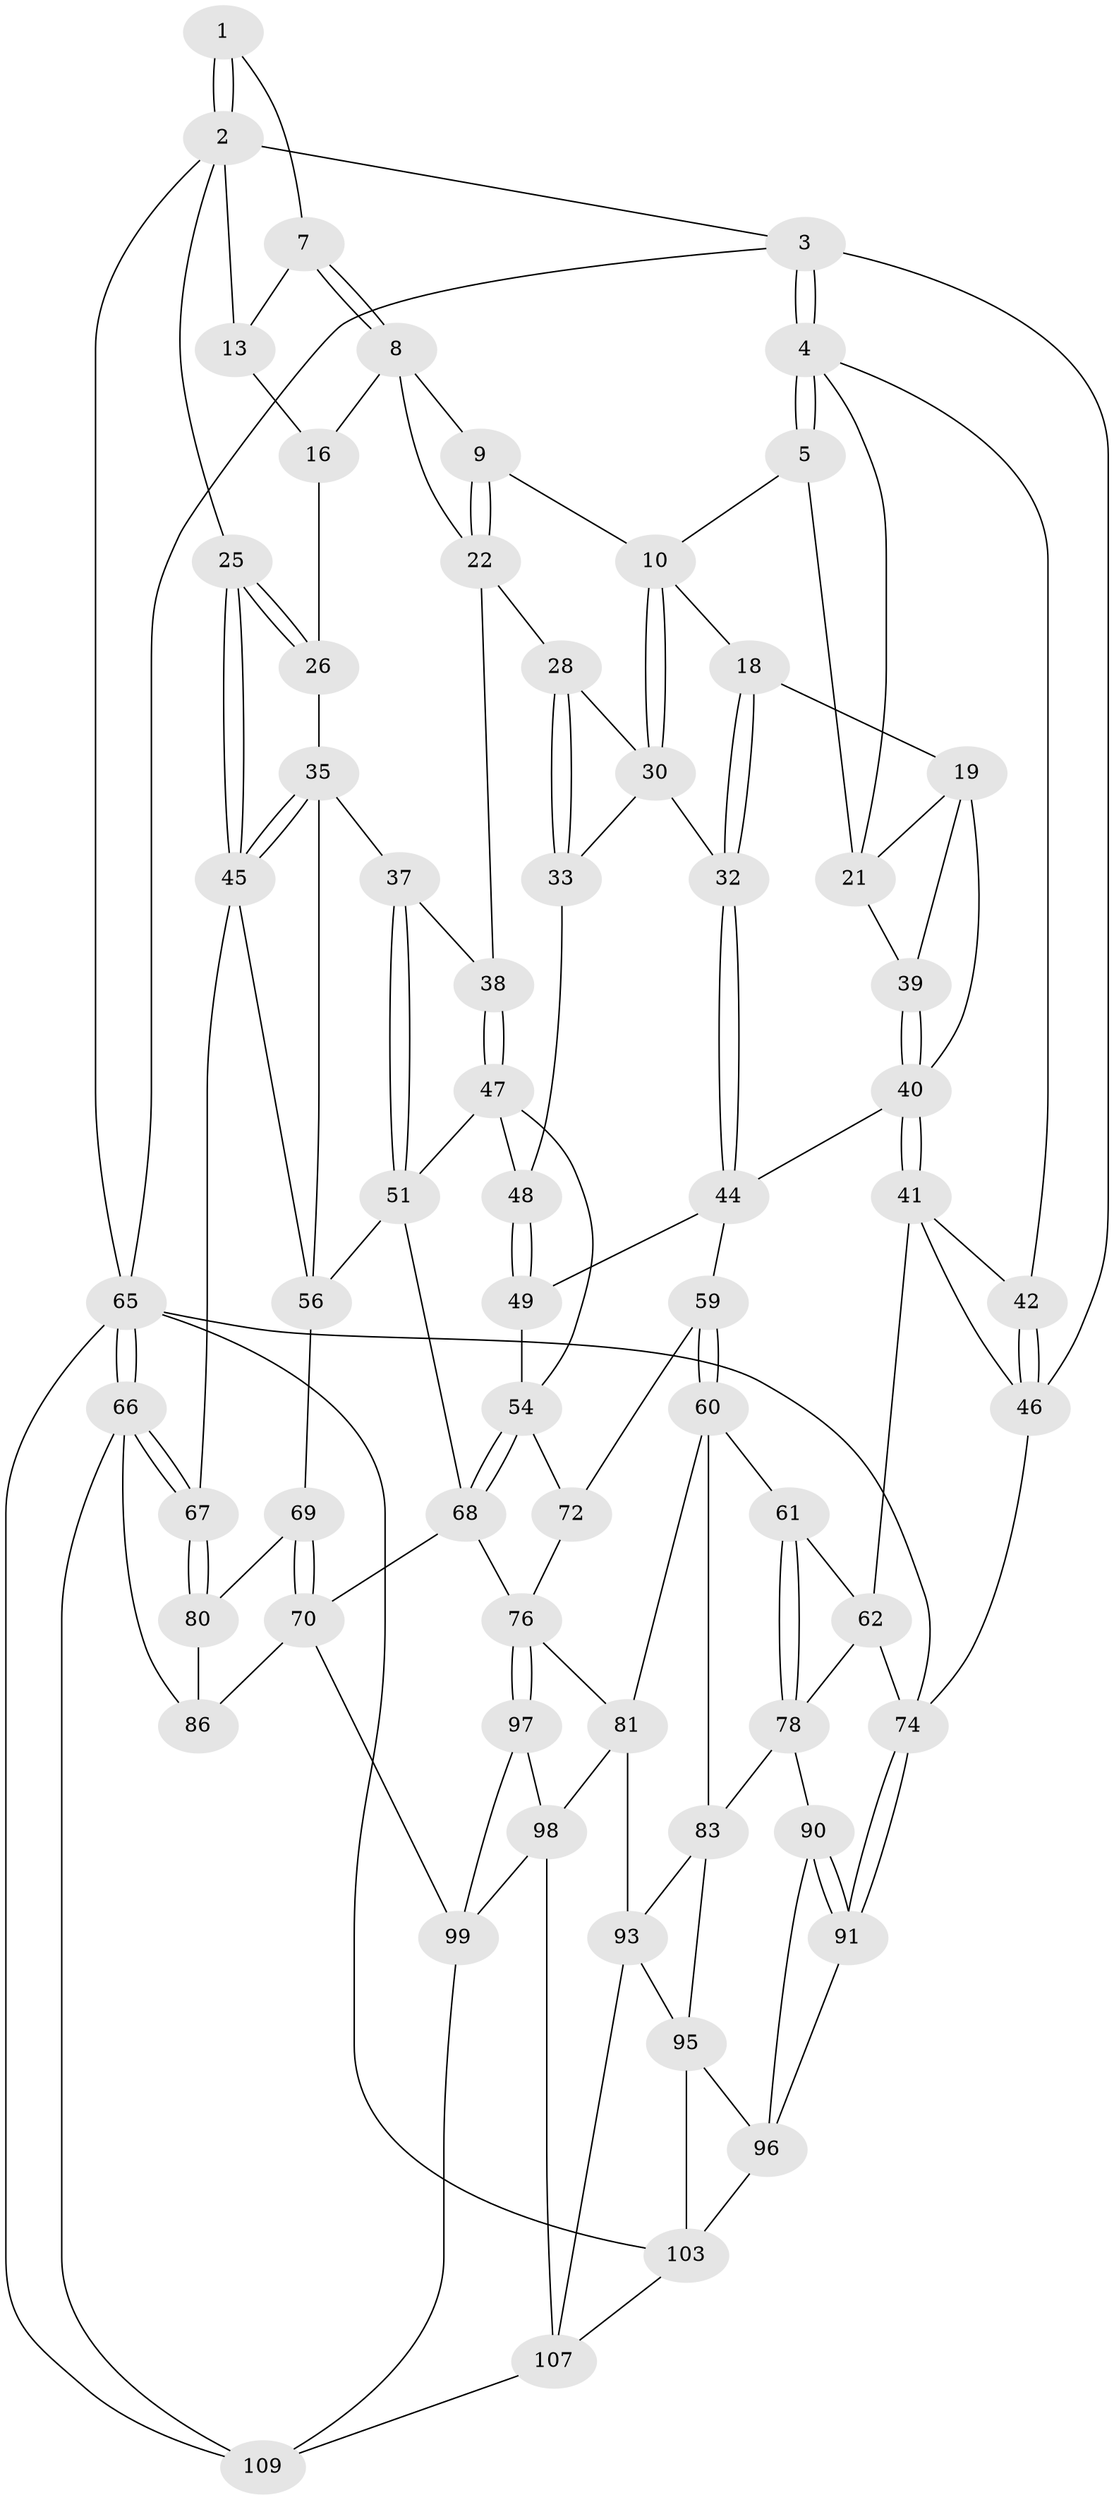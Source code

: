 // Generated by graph-tools (version 1.1) at 2025/24/03/03/25 07:24:31]
// undirected, 66 vertices, 147 edges
graph export_dot {
graph [start="1"]
  node [color=gray90,style=filled];
  1 [pos="+0.6820089538708054+0"];
  2 [pos="+1+0",super="+14"];
  3 [pos="+0+0"];
  4 [pos="+0+0",super="+24"];
  5 [pos="+0.06503562782356982+0",super="+6"];
  7 [pos="+0.7140427954022086+0",super="+12"];
  8 [pos="+0.711349365920641+0.09505634766377787",super="+17"];
  9 [pos="+0.5539878956448738+0.15024702690764935"];
  10 [pos="+0.4714501121648793+0.15274764200971547",super="+11"];
  13 [pos="+1+0.10222088700734613",super="+15"];
  16 [pos="+0.8097946886366358+0.199931748856025"];
  18 [pos="+0.3757473546253679+0.16725942827307488"];
  19 [pos="+0.3114054352484815+0.15752521719889923",super="+20"];
  21 [pos="+0.200571490356162+0.011525527959537233",super="+23"];
  22 [pos="+0.7178027203326981+0.23088580882232065",super="+27"];
  25 [pos="+1+0.18251543908159348"];
  26 [pos="+0.8243846585389508+0.2104478221448553"];
  28 [pos="+0.6408423743268878+0.2784018989289987",super="+29"];
  30 [pos="+0.49937736170018243+0.18971255765781542",super="+31"];
  32 [pos="+0.4417634751374376+0.3423694346327912"];
  33 [pos="+0.5395749057843925+0.34387541475426237",super="+34"];
  35 [pos="+0.8909777790182661+0.2963669623197305",super="+36"];
  37 [pos="+0.7132296181857621+0.325048656472388"];
  38 [pos="+0.709035810878662+0.3212826690091059"];
  39 [pos="+0.11653397789013316+0.2708014313418243"];
  40 [pos="+0.16922783507845396+0.39554426456282116",super="+43"];
  41 [pos="+0.1357539967089061+0.41905263927208297",super="+63"];
  42 [pos="+0+0.3542618960727581"];
  44 [pos="+0.36117034613231686+0.4638022616883917",super="+50"];
  45 [pos="+1+0.2525418392382187",super="+58"];
  46 [pos="+0+0.3640489635914972",super="+64"];
  47 [pos="+0.637177829416507+0.4108592149118645",super="+53"];
  48 [pos="+0.549382130402555+0.4100648167324194"];
  49 [pos="+0.5414243275518191+0.42388884861811327"];
  51 [pos="+0.7282408792967432+0.5143388326045646",super="+52"];
  54 [pos="+0.5700581907788196+0.5345393469817674",super="+55"];
  56 [pos="+0.8503951216211104+0.42965765804951206",super="+57"];
  59 [pos="+0.37271889002803404+0.5391846913576176"];
  60 [pos="+0.35976711473276124+0.5604764162772552",super="+82"];
  61 [pos="+0.18264042980138642+0.5584032228907445"];
  62 [pos="+0.12841732476872342+0.5094197439011856",super="+73"];
  65 [pos="+1+1",super="+79"];
  66 [pos="+1+0.8217570664958748",super="+89"];
  67 [pos="+1+0.49572340884079497"];
  68 [pos="+0.5980911152359498+0.6493962982021732",super="+71"];
  69 [pos="+0.8419329346636693+0.577031773755384"];
  70 [pos="+0.8272805921459789+0.5983030648114516",super="+87"];
  72 [pos="+0.38745788048150653+0.5429317230545456"];
  74 [pos="+0+0.7418863866998601",super="+75"];
  76 [pos="+0.5958823822119654+0.688178252791183",super="+77"];
  78 [pos="+0.19187746868328218+0.6454890500930832",super="+84"];
  80 [pos="+0.8751276811679035+0.5841366802234267",super="+85"];
  81 [pos="+0.3730322801756003+0.7003968006860408",super="+92"];
  83 [pos="+0.24393895283803188+0.6890840932119021",super="+94"];
  86 [pos="+0.8798315405446829+0.8164204068661128",super="+88"];
  90 [pos="+0.22816159164635857+0.7076454277794484"];
  91 [pos="+0.035422566665812553+0.7544467355407187"];
  93 [pos="+0.36787416628405245+0.8462118894655288",super="+104"];
  95 [pos="+0.24619007779116164+0.8117979227746986",super="+102"];
  96 [pos="+0.2093802879778109+0.784622090883753",super="+101"];
  97 [pos="+0.5966920284335738+0.6991815575665815"];
  98 [pos="+0.43909765992036914+0.826126610623748",super="+106"];
  99 [pos="+0.7779848589214675+0.8526496217704377",super="+100"];
  103 [pos="+0.18811574846140242+0.9202069149150156",super="+105"];
  107 [pos="+0.6292102927490683+1",super="+108"];
  109 [pos="+0.9225914247611633+0.9482033894149846",super="+110"];
  1 -- 2;
  1 -- 2;
  1 -- 7;
  2 -- 3;
  2 -- 65;
  2 -- 25;
  2 -- 13;
  3 -- 4;
  3 -- 4;
  3 -- 46;
  3 -- 65;
  4 -- 5;
  4 -- 5;
  4 -- 42;
  4 -- 21;
  5 -- 21;
  5 -- 10;
  7 -- 8;
  7 -- 8;
  7 -- 13 [weight=2];
  8 -- 9;
  8 -- 16;
  8 -- 22;
  9 -- 10;
  9 -- 22;
  9 -- 22;
  10 -- 30;
  10 -- 30;
  10 -- 18;
  13 -- 16;
  16 -- 26;
  18 -- 19;
  18 -- 32;
  18 -- 32;
  19 -- 40;
  19 -- 21;
  19 -- 39;
  21 -- 39;
  22 -- 38;
  22 -- 28;
  25 -- 26;
  25 -- 26;
  25 -- 45;
  25 -- 45;
  26 -- 35;
  28 -- 33 [weight=2];
  28 -- 33;
  28 -- 30;
  30 -- 32;
  30 -- 33;
  32 -- 44;
  32 -- 44;
  33 -- 48;
  35 -- 45;
  35 -- 45;
  35 -- 56;
  35 -- 37;
  37 -- 38;
  37 -- 51;
  37 -- 51;
  38 -- 47;
  38 -- 47;
  39 -- 40;
  39 -- 40;
  40 -- 41;
  40 -- 41;
  40 -- 44;
  41 -- 42;
  41 -- 46;
  41 -- 62;
  42 -- 46;
  42 -- 46;
  44 -- 49;
  44 -- 59;
  45 -- 56;
  45 -- 67;
  46 -- 74;
  47 -- 48;
  47 -- 54;
  47 -- 51;
  48 -- 49;
  48 -- 49;
  49 -- 54;
  51 -- 68;
  51 -- 56;
  54 -- 68;
  54 -- 68;
  54 -- 72;
  56 -- 69;
  59 -- 60;
  59 -- 60;
  59 -- 72;
  60 -- 61;
  60 -- 81;
  60 -- 83;
  61 -- 62;
  61 -- 78;
  61 -- 78;
  62 -- 78;
  62 -- 74;
  65 -- 66;
  65 -- 66;
  65 -- 103;
  65 -- 74;
  65 -- 109;
  66 -- 67;
  66 -- 67;
  66 -- 109;
  66 -- 86;
  67 -- 80;
  67 -- 80;
  68 -- 70;
  68 -- 76;
  69 -- 70;
  69 -- 70;
  69 -- 80;
  70 -- 86;
  70 -- 99;
  72 -- 76;
  74 -- 91;
  74 -- 91;
  76 -- 97;
  76 -- 97;
  76 -- 81;
  78 -- 90;
  78 -- 83;
  80 -- 86 [weight=2];
  81 -- 98;
  81 -- 93;
  83 -- 93;
  83 -- 95;
  90 -- 91;
  90 -- 91;
  90 -- 96;
  91 -- 96;
  93 -- 107;
  93 -- 95;
  95 -- 96;
  95 -- 103;
  96 -- 103;
  97 -- 98;
  97 -- 99;
  98 -- 107;
  98 -- 99;
  99 -- 109;
  103 -- 107;
  107 -- 109;
}
